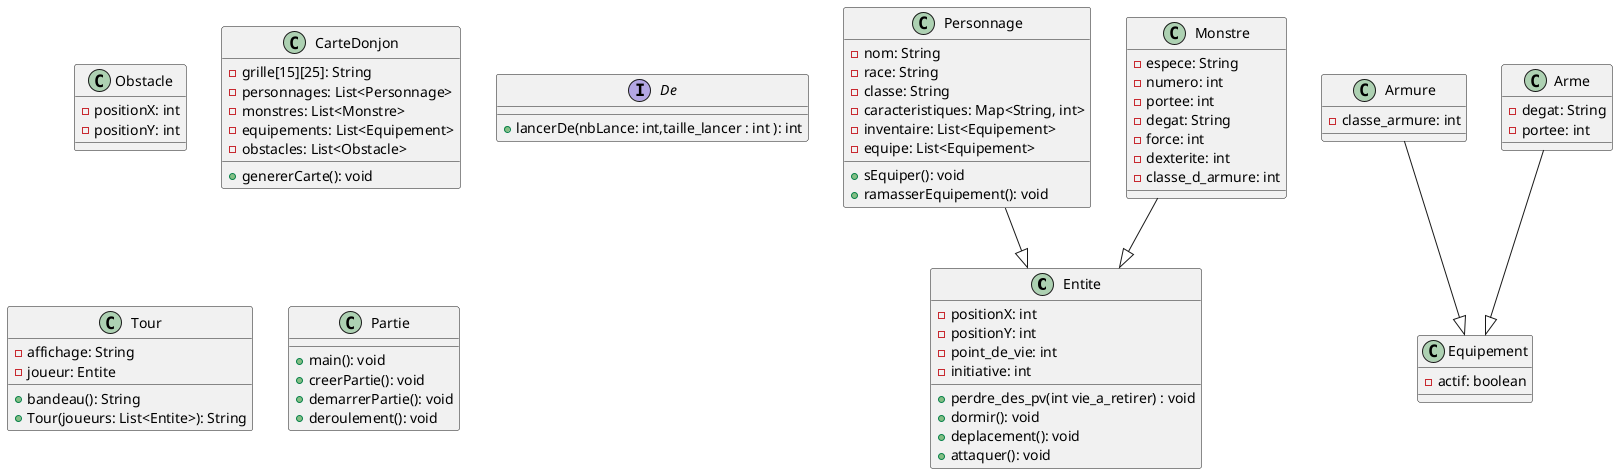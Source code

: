 @startuml

' Entités de base
class Entite {
  - positionX: int
  - positionY: int
  - point_de_vie: int
  - initiative: int
  + perdre_des_pv(int vie_a_retirer) : void
  + dormir(): void
  + deplacement(): void
  + attaquer(): void
}

class Personnage {
  - nom: String
  - race: String
  - classe: String
  - caracteristiques: Map<String, int>
  - inventaire: List<Equipement>
  - equipe: List<Equipement>
  + sEquiper(): void
  + ramasserEquipement(): void
}

class Monstre {
  - espece: String
  - numero: int
  - portee: int
  - degat: String
  - force: int
  - dexterite: int
  - classe_d_armure: int
}

class Equipement {
  - actif: boolean
}

class Armure {
  - classe_armure: int
}

class Arme {
  - degat: String
  - portee: int
}

class Obstacle {
  - positionX: int
  - positionY: int
}

class CarteDonjon {
  - grille[15][25]: String
  - personnages: List<Personnage>
  - monstres: List<Monstre>
  - equipements: List<Equipement>
  - obstacles: List<Obstacle>
  + genererCarte(): void
}

interface De {
  + lancerDe(nbLance: int,taille_lancer : int ): int

}

class Tour {
  - affichage: String
  - joueur: Entite
  + bandeau(): String
  + Tour(joueurs: List<Entite>): String
}

class Partie {
  + main(): void
  + creerPartie(): void
  + demarrerPartie(): void
  + deroulement(): void
}

' Héritages
Personnage --|> Entite
Monstre --|> Entite
Arme --|> Equipement
Armure --|> Equipement

@enduml
